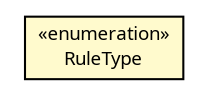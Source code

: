 #!/usr/local/bin/dot
#
# Class diagram 
# Generated by UMLGraph version R5_6 (http://www.umlgraph.org/)
#

digraph G {
	edge [fontname="Trebuchet MS",fontsize=10,labelfontname="Trebuchet MS",labelfontsize=10];
	node [fontname="Trebuchet MS",fontsize=10,shape=plaintext];
	nodesep=0.25;
	ranksep=0.5;
	// se.cambio.cds.openehr.view.dialogs.DialogRuleExecutionList.RuleType
	c157146 [label=<<table title="se.cambio.cds.openehr.view.dialogs.DialogRuleExecutionList.RuleType" border="0" cellborder="1" cellspacing="0" cellpadding="2" port="p" bgcolor="lemonChiffon" href="./DialogRuleExecutionList.RuleType.html">
		<tr><td><table border="0" cellspacing="0" cellpadding="1">
<tr><td align="center" balign="center"> &#171;enumeration&#187; </td></tr>
<tr><td align="center" balign="center"><font face="Trebuchet MS"> RuleType </font></td></tr>
		</table></td></tr>
		</table>>, URL="./DialogRuleExecutionList.RuleType.html", fontname="Trebuchet MS", fontcolor="black", fontsize=9.0];
}

